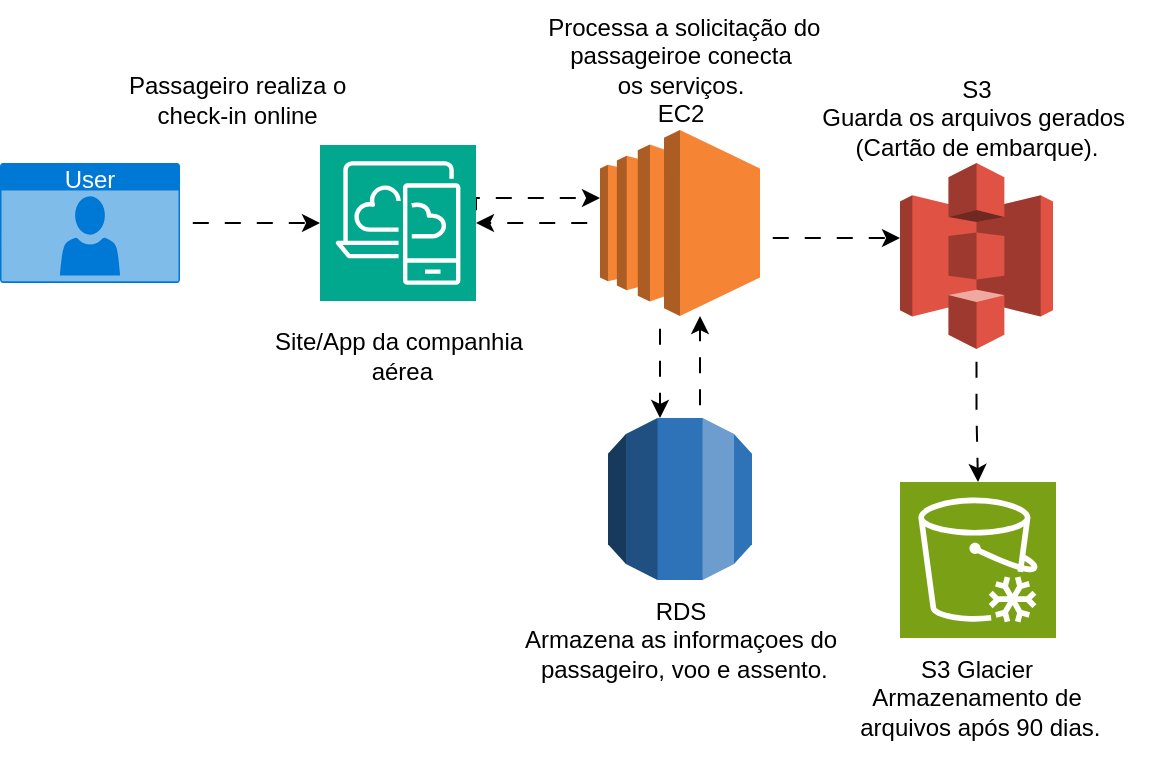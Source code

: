 <mxfile version="28.1.2">
  <diagram name="Page-1" id="no-8r87YCrEmk9oTUVOf">
    <mxGraphModel dx="786" dy="562" grid="1" gridSize="10" guides="1" tooltips="1" connect="1" arrows="1" fold="1" page="1" pageScale="1" pageWidth="850" pageHeight="1100" math="0" shadow="0">
      <root>
        <mxCell id="0" />
        <mxCell id="1" parent="0" />
        <mxCell id="LeXcBwFbi9P3hjQakPJu-8" style="edgeStyle=orthogonalEdgeStyle;rounded=0;orthogonalLoop=1;jettySize=auto;html=1;flowAnimation=1;" edge="1" parent="1" source="LeXcBwFbi9P3hjQakPJu-2" target="LeXcBwFbi9P3hjQakPJu-3">
          <mxGeometry relative="1" as="geometry" />
        </mxCell>
        <mxCell id="LeXcBwFbi9P3hjQakPJu-2" value="User" style="html=1;whiteSpace=wrap;strokeColor=none;fillColor=#0079D6;labelPosition=center;verticalLabelPosition=middle;verticalAlign=top;align=center;fontSize=12;outlineConnect=0;spacingTop=-6;fontColor=#FFFFFF;sketch=0;shape=mxgraph.sitemap.user;" vertex="1" parent="1">
          <mxGeometry x="100" y="162.5" width="90" height="60" as="geometry" />
        </mxCell>
        <mxCell id="LeXcBwFbi9P3hjQakPJu-9" style="edgeStyle=orthogonalEdgeStyle;rounded=0;orthogonalLoop=1;jettySize=auto;html=1;exitX=1;exitY=0.5;exitDx=0;exitDy=0;exitPerimeter=0;flowAnimation=1;" edge="1" parent="1" source="LeXcBwFbi9P3hjQakPJu-3" target="LeXcBwFbi9P3hjQakPJu-4">
          <mxGeometry relative="1" as="geometry">
            <Array as="points">
              <mxPoint x="338" y="180" />
            </Array>
          </mxGeometry>
        </mxCell>
        <mxCell id="LeXcBwFbi9P3hjQakPJu-3" value="" style="sketch=0;points=[[0,0,0],[0.25,0,0],[0.5,0,0],[0.75,0,0],[1,0,0],[0,1,0],[0.25,1,0],[0.5,1,0],[0.75,1,0],[1,1,0],[0,0.25,0],[0,0.5,0],[0,0.75,0],[1,0.25,0],[1,0.5,0],[1,0.75,0]];outlineConnect=0;fontColor=#232F3E;fillColor=#01A88D;strokeColor=#ffffff;dashed=0;verticalLabelPosition=bottom;verticalAlign=top;align=center;html=1;fontSize=12;fontStyle=0;aspect=fixed;shape=mxgraph.aws4.resourceIcon;resIcon=mxgraph.aws4.desktop_and_app_streaming;" vertex="1" parent="1">
          <mxGeometry x="260" y="153.5" width="78" height="78" as="geometry" />
        </mxCell>
        <mxCell id="LeXcBwFbi9P3hjQakPJu-10" value="" style="edgeStyle=orthogonalEdgeStyle;rounded=0;orthogonalLoop=1;jettySize=auto;html=1;flowAnimation=1;" edge="1" parent="1" source="LeXcBwFbi9P3hjQakPJu-4" target="LeXcBwFbi9P3hjQakPJu-5">
          <mxGeometry relative="1" as="geometry">
            <Array as="points">
              <mxPoint x="430" y="270" />
              <mxPoint x="430" y="270" />
            </Array>
          </mxGeometry>
        </mxCell>
        <mxCell id="LeXcBwFbi9P3hjQakPJu-11" style="edgeStyle=orthogonalEdgeStyle;rounded=0;orthogonalLoop=1;jettySize=auto;html=1;flowAnimation=1;" edge="1" parent="1" source="LeXcBwFbi9P3hjQakPJu-4" target="LeXcBwFbi9P3hjQakPJu-6">
          <mxGeometry relative="1" as="geometry">
            <Array as="points">
              <mxPoint x="530" y="200" />
              <mxPoint x="530" y="200" />
            </Array>
          </mxGeometry>
        </mxCell>
        <mxCell id="LeXcBwFbi9P3hjQakPJu-20" value="" style="edgeStyle=orthogonalEdgeStyle;rounded=0;orthogonalLoop=1;jettySize=auto;html=1;flowAnimation=1;" edge="1" parent="1" source="LeXcBwFbi9P3hjQakPJu-4" target="LeXcBwFbi9P3hjQakPJu-3">
          <mxGeometry relative="1" as="geometry" />
        </mxCell>
        <mxCell id="LeXcBwFbi9P3hjQakPJu-4" value="" style="outlineConnect=0;dashed=0;verticalLabelPosition=bottom;verticalAlign=top;align=center;html=1;shape=mxgraph.aws3.ec2;fillColor=#F58534;gradientColor=none;" vertex="1" parent="1">
          <mxGeometry x="400" y="146" width="80" height="93" as="geometry" />
        </mxCell>
        <mxCell id="LeXcBwFbi9P3hjQakPJu-21" value="" style="edgeStyle=orthogonalEdgeStyle;rounded=0;orthogonalLoop=1;jettySize=auto;html=1;flowAnimation=1;" edge="1" parent="1" source="LeXcBwFbi9P3hjQakPJu-5" target="LeXcBwFbi9P3hjQakPJu-4">
          <mxGeometry relative="1" as="geometry">
            <Array as="points">
              <mxPoint x="450" y="260" />
              <mxPoint x="450" y="260" />
            </Array>
          </mxGeometry>
        </mxCell>
        <mxCell id="LeXcBwFbi9P3hjQakPJu-5" value="" style="outlineConnect=0;dashed=0;verticalLabelPosition=bottom;verticalAlign=top;align=center;html=1;shape=mxgraph.aws3.rds;fillColor=#2E73B8;gradientColor=none;" vertex="1" parent="1">
          <mxGeometry x="404" y="290" width="72" height="81" as="geometry" />
        </mxCell>
        <mxCell id="LeXcBwFbi9P3hjQakPJu-19" style="edgeStyle=orthogonalEdgeStyle;rounded=0;orthogonalLoop=1;jettySize=auto;html=1;flowAnimation=1;" edge="1" parent="1" source="LeXcBwFbi9P3hjQakPJu-6" target="LeXcBwFbi9P3hjQakPJu-7">
          <mxGeometry relative="1" as="geometry">
            <mxPoint x="600" y="290" as="targetPoint" />
            <Array as="points" />
          </mxGeometry>
        </mxCell>
        <mxCell id="LeXcBwFbi9P3hjQakPJu-6" value="" style="outlineConnect=0;dashed=0;verticalLabelPosition=bottom;verticalAlign=top;align=center;html=1;shape=mxgraph.aws3.s3;fillColor=#E05243;gradientColor=none;" vertex="1" parent="1">
          <mxGeometry x="550" y="162.5" width="76.5" height="93" as="geometry" />
        </mxCell>
        <mxCell id="LeXcBwFbi9P3hjQakPJu-7" value="" style="sketch=0;points=[[0,0,0],[0.25,0,0],[0.5,0,0],[0.75,0,0],[1,0,0],[0,1,0],[0.25,1,0],[0.5,1,0],[0.75,1,0],[1,1,0],[0,0.25,0],[0,0.5,0],[0,0.75,0],[1,0.25,0],[1,0.5,0],[1,0.75,0]];outlineConnect=0;fontColor=#232F3E;fillColor=#7AA116;strokeColor=#ffffff;dashed=0;verticalLabelPosition=bottom;verticalAlign=top;align=center;html=1;fontSize=12;fontStyle=0;aspect=fixed;shape=mxgraph.aws4.resourceIcon;resIcon=mxgraph.aws4.glacier;" vertex="1" parent="1">
          <mxGeometry x="550" y="322" width="78" height="78" as="geometry" />
        </mxCell>
        <mxCell id="LeXcBwFbi9P3hjQakPJu-13" value="Passageiro realiza o&amp;nbsp;&lt;div&gt;check-in online&amp;nbsp;&lt;/div&gt;" style="text;html=1;align=center;verticalAlign=middle;resizable=0;points=[];autosize=1;strokeColor=none;fillColor=none;" vertex="1" parent="1">
          <mxGeometry x="150" y="111" width="140" height="40" as="geometry" />
        </mxCell>
        <mxCell id="LeXcBwFbi9P3hjQakPJu-14" value="Site/App da companhia&lt;div&gt;&amp;nbsp;aérea&lt;/div&gt;" style="text;html=1;align=center;verticalAlign=middle;resizable=0;points=[];autosize=1;strokeColor=none;fillColor=none;" vertex="1" parent="1">
          <mxGeometry x="224" y="239" width="150" height="40" as="geometry" />
        </mxCell>
        <mxCell id="LeXcBwFbi9P3hjQakPJu-15" value="&amp;nbsp;Processa a solicitação do&lt;div&gt;&amp;nbsp;passageiro&lt;span style=&quot;background-color: transparent; color: light-dark(rgb(0, 0, 0), rgb(255, 255, 255));&quot;&gt;e conecta&amp;nbsp;&lt;/span&gt;&lt;/div&gt;&lt;div&gt;&lt;span style=&quot;background-color: transparent; color: light-dark(rgb(0, 0, 0), rgb(255, 255, 255));&quot;&gt;os serviços.&lt;/span&gt;&lt;div&gt;EC2&lt;/div&gt;&lt;/div&gt;" style="text;html=1;align=center;verticalAlign=middle;resizable=0;points=[];autosize=1;strokeColor=none;fillColor=none;" vertex="1" parent="1">
          <mxGeometry x="360" y="81" width="160" height="70" as="geometry" />
        </mxCell>
        <mxCell id="LeXcBwFbi9P3hjQakPJu-17" value="&lt;div&gt;RDS&lt;/div&gt;Armazena as informaçoes do&lt;div&gt;&amp;nbsp;passageiro,&amp;nbsp;&lt;span style=&quot;background-color: transparent; color: light-dark(rgb(0, 0, 0), rgb(255, 255, 255));&quot;&gt;voo e assento.&lt;/span&gt;&lt;/div&gt;" style="text;html=1;align=center;verticalAlign=middle;resizable=0;points=[];autosize=1;strokeColor=none;fillColor=none;" vertex="1" parent="1">
          <mxGeometry x="350" y="371" width="180" height="60" as="geometry" />
        </mxCell>
        <mxCell id="LeXcBwFbi9P3hjQakPJu-18" value="&lt;div&gt;S3&lt;/div&gt;Guarda os arquivos gerados&amp;nbsp;&lt;div&gt;(Cartão de embarque).&lt;/div&gt;" style="text;html=1;align=center;verticalAlign=middle;resizable=0;points=[];autosize=1;strokeColor=none;fillColor=none;" vertex="1" parent="1">
          <mxGeometry x="498.25" y="110" width="180" height="60" as="geometry" />
        </mxCell>
        <mxCell id="LeXcBwFbi9P3hjQakPJu-24" value="&lt;div&gt;S3 Glacier&lt;/div&gt;Armazenamento de&lt;div&gt;&amp;nbsp;arquivos&amp;nbsp;&lt;span style=&quot;background-color: transparent; color: light-dark(rgb(0, 0, 0), rgb(255, 255, 255));&quot;&gt;após 90 dias.&lt;/span&gt;&lt;/div&gt;" style="text;html=1;align=center;verticalAlign=middle;resizable=0;points=[];autosize=1;strokeColor=none;fillColor=none;" vertex="1" parent="1">
          <mxGeometry x="513.25" y="400" width="150" height="60" as="geometry" />
        </mxCell>
      </root>
    </mxGraphModel>
  </diagram>
</mxfile>
